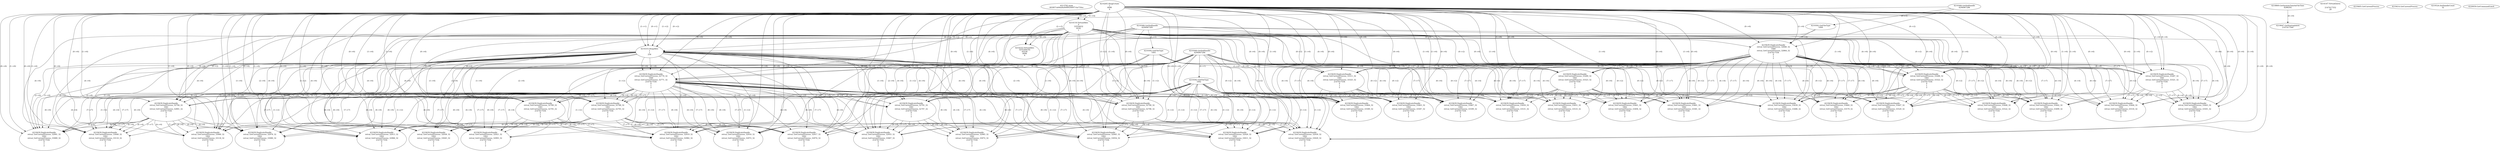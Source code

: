// Global SCDG with merge call
digraph {
	0 [label="4213792.main
003857ab9da8a00f892fd0f71da720ec"]
	1 [label="4214265.HeapCreate
1
4096
0"]
	2 [label="4218869.GetSystemTimeAsFileTime
4288292"]
	3 [label="4214116.VirtualAlloc
0
33554432
8192
1"]
	1 -> 3 [label="(1-->4)"]
	1 -> 3 [label="(0-->4)"]
	4 [label="4214147.VirtualQuery

2147417352
28"]
	5 [label="4214222.VirtualAlloc
3255304192
65536
4096
4"]
	3 -> 5 [label="(0-->1)"]
	1 -> 5 [label="(2-->3)"]
	3 -> 5 [label="(0-->0)"]
	6 [label="4219047.GetStartupInfoA
2147417564"]
	2 -> 6 [label="(0-->0)"]
	7 [label="4219368.GetStdHandle
4294967286"]
	8 [label="4219392.GetFileType
1000"]
	7 -> 8 [label="(0-->1)"]
	9 [label="4219405.GetCurrentProcess
"]
	10 [label="4219414.GetCurrentProcess
"]
	11 [label="4219439.DuplicateHandle
retval_GetCurrentProcess_32846_32
1000
retval_GetCurrentProcess_32864_32
2147417556
0
1
2"]
	7 -> 11 [label="(0-->2)"]
	8 -> 11 [label="(1-->2)"]
	1 -> 11 [label="(1-->6)"]
	1 -> 11 [label="(0-->6)"]
	3 -> 11 [label="(4-->6)"]
	12 [label="4219368.GetStdHandle
4294967285"]
	13 [label="4219392.GetFileType
1001"]
	12 -> 13 [label="(0-->1)"]
	14 [label="4219439.DuplicateHandle
retval_GetCurrentProcess_33288_32
1001
retval_GetCurrentProcess_33322_32
2147417556
0
1
2"]
	12 -> 14 [label="(0-->2)"]
	13 -> 14 [label="(1-->2)"]
	11 -> 14 [label="(4-->4)"]
	1 -> 14 [label="(1-->6)"]
	1 -> 14 [label="(0-->6)"]
	3 -> 14 [label="(4-->6)"]
	11 -> 14 [label="(6-->6)"]
	11 -> 14 [label="(7-->7)"]
	15 [label="4219368.GetStdHandle
4294967284"]
	16 [label="4219392.GetFileType
1002"]
	15 -> 16 [label="(0-->1)"]
	17 [label="4219439.DuplicateHandle
retval_GetCurrentProcess_33448_32
1002
retval_GetCurrentProcess_33522_32
2147417556
0
1
2"]
	15 -> 17 [label="(0-->2)"]
	16 -> 17 [label="(1-->2)"]
	11 -> 17 [label="(4-->4)"]
	14 -> 17 [label="(4-->4)"]
	1 -> 17 [label="(1-->6)"]
	1 -> 17 [label="(0-->6)"]
	3 -> 17 [label="(4-->6)"]
	11 -> 17 [label="(6-->6)"]
	14 -> 17 [label="(6-->6)"]
	11 -> 17 [label="(7-->7)"]
	14 -> 17 [label="(7-->7)"]
	18 [label="4219524.SetHandleCount
32"]
	19 [label="4220059.GetCommandLineA
"]
	20 [label="4219439.DuplicateHandle
retval_GetCurrentProcess_33447_32
1002
retval_GetCurrentProcess_33520_32
2147417556
0
1
2"]
	15 -> 20 [label="(0-->2)"]
	16 -> 20 [label="(1-->2)"]
	11 -> 20 [label="(4-->4)"]
	14 -> 20 [label="(4-->4)"]
	1 -> 20 [label="(1-->6)"]
	1 -> 20 [label="(0-->6)"]
	3 -> 20 [label="(4-->6)"]
	11 -> 20 [label="(6-->6)"]
	14 -> 20 [label="(6-->6)"]
	11 -> 20 [label="(7-->7)"]
	14 -> 20 [label="(7-->7)"]
	21 [label="4219439.DuplicateHandle
retval_GetCurrentProcess_33311_32
1001
retval_GetCurrentProcess_33325_32
2147417556
0
1
2"]
	12 -> 21 [label="(0-->2)"]
	13 -> 21 [label="(1-->2)"]
	11 -> 21 [label="(4-->4)"]
	1 -> 21 [label="(1-->6)"]
	1 -> 21 [label="(0-->6)"]
	3 -> 21 [label="(4-->6)"]
	11 -> 21 [label="(6-->6)"]
	11 -> 21 [label="(7-->7)"]
	22 [label="4219439.DuplicateHandle
retval_GetCurrentProcess_33467_32
1002
retval_GetCurrentProcess_33599_32
2147417556
0
1
2"]
	15 -> 22 [label="(0-->2)"]
	16 -> 22 [label="(1-->2)"]
	11 -> 22 [label="(4-->4)"]
	21 -> 22 [label="(4-->4)"]
	1 -> 22 [label="(1-->6)"]
	1 -> 22 [label="(0-->6)"]
	3 -> 22 [label="(4-->6)"]
	11 -> 22 [label="(6-->6)"]
	21 -> 22 [label="(6-->6)"]
	11 -> 22 [label="(7-->7)"]
	21 -> 22 [label="(7-->7)"]
	23 [label="4214333.HeapAlloc
1
1
256"]
	1 -> 23 [label="(1-->1)"]
	1 -> 23 [label="(0-->1)"]
	3 -> 23 [label="(4-->1)"]
	1 -> 23 [label="(1-->2)"]
	1 -> 23 [label="(0-->2)"]
	3 -> 23 [label="(4-->2)"]
	24 [label="4219439.DuplicateHandle
retval_GetCurrentProcess_32770_32
1000
retval_GetCurrentProcess_32771_32
2147417556
0
1
2"]
	7 -> 24 [label="(0-->2)"]
	8 -> 24 [label="(1-->2)"]
	1 -> 24 [label="(1-->6)"]
	1 -> 24 [label="(0-->6)"]
	3 -> 24 [label="(4-->6)"]
	23 -> 24 [label="(1-->6)"]
	23 -> 24 [label="(2-->6)"]
	25 [label="4219439.DuplicateHandle
retval_GetCurrentProcess_32788_32
1001
retval_GetCurrentProcess_32793_32
2147417556
0
1
2"]
	12 -> 25 [label="(0-->2)"]
	13 -> 25 [label="(1-->2)"]
	24 -> 25 [label="(4-->4)"]
	1 -> 25 [label="(1-->6)"]
	1 -> 25 [label="(0-->6)"]
	3 -> 25 [label="(4-->6)"]
	23 -> 25 [label="(1-->6)"]
	23 -> 25 [label="(2-->6)"]
	24 -> 25 [label="(6-->6)"]
	24 -> 25 [label="(7-->7)"]
	26 [label="4219439.DuplicateHandle
retval_GetCurrentProcess_32916_32
1002
retval_GetCurrentProcess_32972_32
2147417556
0
1
2"]
	15 -> 26 [label="(0-->2)"]
	16 -> 26 [label="(1-->2)"]
	24 -> 26 [label="(4-->4)"]
	25 -> 26 [label="(4-->4)"]
	1 -> 26 [label="(1-->6)"]
	1 -> 26 [label="(0-->6)"]
	3 -> 26 [label="(4-->6)"]
	23 -> 26 [label="(1-->6)"]
	23 -> 26 [label="(2-->6)"]
	24 -> 26 [label="(6-->6)"]
	25 -> 26 [label="(6-->6)"]
	24 -> 26 [label="(7-->7)"]
	25 -> 26 [label="(7-->7)"]
	27 [label="4219439.DuplicateHandle
retval_GetCurrentProcess_32917_32
1002
retval_GetCurrentProcess_32974_32
2147417556
0
1
2"]
	15 -> 27 [label="(0-->2)"]
	16 -> 27 [label="(1-->2)"]
	24 -> 27 [label="(4-->4)"]
	25 -> 27 [label="(4-->4)"]
	1 -> 27 [label="(1-->6)"]
	1 -> 27 [label="(0-->6)"]
	3 -> 27 [label="(4-->6)"]
	23 -> 27 [label="(1-->6)"]
	23 -> 27 [label="(2-->6)"]
	24 -> 27 [label="(6-->6)"]
	25 -> 27 [label="(6-->6)"]
	24 -> 27 [label="(7-->7)"]
	25 -> 27 [label="(7-->7)"]
	28 [label="4219439.DuplicateHandle
retval_GetCurrentProcess_32790_32
1001
retval_GetCurrentProcess_32796_32
2147417556
0
1
2"]
	12 -> 28 [label="(0-->2)"]
	13 -> 28 [label="(1-->2)"]
	24 -> 28 [label="(4-->4)"]
	1 -> 28 [label="(1-->6)"]
	1 -> 28 [label="(0-->6)"]
	3 -> 28 [label="(4-->6)"]
	23 -> 28 [label="(1-->6)"]
	23 -> 28 [label="(2-->6)"]
	24 -> 28 [label="(6-->6)"]
	24 -> 28 [label="(7-->7)"]
	29 [label="4219439.DuplicateHandle
retval_GetCurrentProcess_32926_32
1002
retval_GetCurrentProcess_33011_32
2147417556
0
1
2"]
	15 -> 29 [label="(0-->2)"]
	16 -> 29 [label="(1-->2)"]
	24 -> 29 [label="(4-->4)"]
	28 -> 29 [label="(4-->4)"]
	1 -> 29 [label="(1-->6)"]
	1 -> 29 [label="(0-->6)"]
	3 -> 29 [label="(4-->6)"]
	23 -> 29 [label="(1-->6)"]
	23 -> 29 [label="(2-->6)"]
	24 -> 29 [label="(6-->6)"]
	28 -> 29 [label="(6-->6)"]
	24 -> 29 [label="(7-->7)"]
	28 -> 29 [label="(7-->7)"]
	30 [label="4219439.DuplicateHandle
retval_GetCurrentProcess_32913_32
1002
retval_GetCurrentProcess_32966_32
2147417556
0
1
2"]
	15 -> 30 [label="(0-->2)"]
	16 -> 30 [label="(1-->2)"]
	24 -> 30 [label="(4-->4)"]
	25 -> 30 [label="(4-->4)"]
	1 -> 30 [label="(1-->6)"]
	1 -> 30 [label="(0-->6)"]
	3 -> 30 [label="(4-->6)"]
	23 -> 30 [label="(1-->6)"]
	23 -> 30 [label="(2-->6)"]
	24 -> 30 [label="(6-->6)"]
	25 -> 30 [label="(6-->6)"]
	24 -> 30 [label="(7-->7)"]
	25 -> 30 [label="(7-->7)"]
	31 [label="4219439.DuplicateHandle
retval_GetCurrentProcess_32930_32
1002
retval_GetCurrentProcess_33029_32
2147417556
0
1
2"]
	15 -> 31 [label="(0-->2)"]
	16 -> 31 [label="(1-->2)"]
	24 -> 31 [label="(4-->4)"]
	28 -> 31 [label="(4-->4)"]
	1 -> 31 [label="(1-->6)"]
	1 -> 31 [label="(0-->6)"]
	3 -> 31 [label="(4-->6)"]
	23 -> 31 [label="(1-->6)"]
	23 -> 31 [label="(2-->6)"]
	24 -> 31 [label="(6-->6)"]
	28 -> 31 [label="(6-->6)"]
	24 -> 31 [label="(7-->7)"]
	28 -> 31 [label="(7-->7)"]
	32 [label="4219439.DuplicateHandle
retval_GetCurrentProcess_32936_32
1002
retval_GetCurrentProcess_33045_32
2147417556
0
1
2"]
	15 -> 32 [label="(0-->2)"]
	16 -> 32 [label="(1-->2)"]
	24 -> 32 [label="(4-->4)"]
	25 -> 32 [label="(4-->4)"]
	1 -> 32 [label="(1-->6)"]
	1 -> 32 [label="(0-->6)"]
	3 -> 32 [label="(4-->6)"]
	23 -> 32 [label="(1-->6)"]
	23 -> 32 [label="(2-->6)"]
	24 -> 32 [label="(6-->6)"]
	25 -> 32 [label="(6-->6)"]
	24 -> 32 [label="(7-->7)"]
	25 -> 32 [label="(7-->7)"]
	33 [label="4219439.DuplicateHandle
retval_GetCurrentProcess_32789_32
1001
retval_GetCurrentProcess_32795_32
2147417556
0
1
2"]
	12 -> 33 [label="(0-->2)"]
	13 -> 33 [label="(1-->2)"]
	24 -> 33 [label="(4-->4)"]
	1 -> 33 [label="(1-->6)"]
	1 -> 33 [label="(0-->6)"]
	3 -> 33 [label="(4-->6)"]
	23 -> 33 [label="(1-->6)"]
	23 -> 33 [label="(2-->6)"]
	24 -> 33 [label="(6-->6)"]
	24 -> 33 [label="(7-->7)"]
	34 [label="4219439.DuplicateHandle
retval_GetCurrentProcess_32919_32
1002
retval_GetCurrentProcess_32982_32
2147417556
0
1
2"]
	15 -> 34 [label="(0-->2)"]
	16 -> 34 [label="(1-->2)"]
	24 -> 34 [label="(4-->4)"]
	33 -> 34 [label="(4-->4)"]
	1 -> 34 [label="(1-->6)"]
	1 -> 34 [label="(0-->6)"]
	3 -> 34 [label="(4-->6)"]
	23 -> 34 [label="(1-->6)"]
	23 -> 34 [label="(2-->6)"]
	24 -> 34 [label="(6-->6)"]
	33 -> 34 [label="(6-->6)"]
	24 -> 34 [label="(7-->7)"]
	33 -> 34 [label="(7-->7)"]
	35 [label="4219439.DuplicateHandle
retval_GetCurrentProcess_32921_32
1002
retval_GetCurrentProcess_32993_32
2147417556
0
1
2"]
	15 -> 35 [label="(0-->2)"]
	16 -> 35 [label="(1-->2)"]
	24 -> 35 [label="(4-->4)"]
	33 -> 35 [label="(4-->4)"]
	1 -> 35 [label="(1-->6)"]
	1 -> 35 [label="(0-->6)"]
	3 -> 35 [label="(4-->6)"]
	23 -> 35 [label="(1-->6)"]
	23 -> 35 [label="(2-->6)"]
	24 -> 35 [label="(6-->6)"]
	33 -> 35 [label="(6-->6)"]
	24 -> 35 [label="(7-->7)"]
	33 -> 35 [label="(7-->7)"]
	36 [label="4219439.DuplicateHandle
retval_GetCurrentProcess_32945_32
1002
retval_GetCurrentProcess_33054_32
2147417556
0
1
2"]
	15 -> 36 [label="(0-->2)"]
	16 -> 36 [label="(1-->2)"]
	24 -> 36 [label="(4-->4)"]
	28 -> 36 [label="(4-->4)"]
	1 -> 36 [label="(1-->6)"]
	1 -> 36 [label="(0-->6)"]
	3 -> 36 [label="(4-->6)"]
	23 -> 36 [label="(1-->6)"]
	23 -> 36 [label="(2-->6)"]
	24 -> 36 [label="(6-->6)"]
	28 -> 36 [label="(6-->6)"]
	24 -> 36 [label="(7-->7)"]
	28 -> 36 [label="(7-->7)"]
	37 [label="4219439.DuplicateHandle
retval_GetCurrentProcess_32794_32
1001
retval_GetCurrentProcess_32801_32
2147417556
0
1
2"]
	12 -> 37 [label="(0-->2)"]
	13 -> 37 [label="(1-->2)"]
	24 -> 37 [label="(4-->4)"]
	1 -> 37 [label="(1-->6)"]
	1 -> 37 [label="(0-->6)"]
	3 -> 37 [label="(4-->6)"]
	23 -> 37 [label="(1-->6)"]
	23 -> 37 [label="(2-->6)"]
	24 -> 37 [label="(6-->6)"]
	24 -> 37 [label="(7-->7)"]
	38 [label="4219439.DuplicateHandle
retval_GetCurrentProcess_32976_32
1002
retval_GetCurrentProcess_33080_32
2147417556
0
1
2"]
	15 -> 38 [label="(0-->2)"]
	16 -> 38 [label="(1-->2)"]
	24 -> 38 [label="(4-->4)"]
	37 -> 38 [label="(4-->4)"]
	1 -> 38 [label="(1-->6)"]
	1 -> 38 [label="(0-->6)"]
	3 -> 38 [label="(4-->6)"]
	23 -> 38 [label="(1-->6)"]
	23 -> 38 [label="(2-->6)"]
	24 -> 38 [label="(6-->6)"]
	37 -> 38 [label="(6-->6)"]
	24 -> 38 [label="(7-->7)"]
	37 -> 38 [label="(7-->7)"]
	39 [label="4219439.DuplicateHandle
retval_GetCurrentProcess_32991_32
1002
retval_GetCurrentProcess_33089_32
2147417556
0
1
2"]
	15 -> 39 [label="(0-->2)"]
	16 -> 39 [label="(1-->2)"]
	24 -> 39 [label="(4-->4)"]
	37 -> 39 [label="(4-->4)"]
	1 -> 39 [label="(1-->6)"]
	1 -> 39 [label="(0-->6)"]
	3 -> 39 [label="(4-->6)"]
	23 -> 39 [label="(1-->6)"]
	23 -> 39 [label="(2-->6)"]
	24 -> 39 [label="(6-->6)"]
	37 -> 39 [label="(6-->6)"]
	24 -> 39 [label="(7-->7)"]
	37 -> 39 [label="(7-->7)"]
	40 [label="4219439.DuplicateHandle
retval_GetCurrentProcess_33060_32
1002
retval_GetCurrentProcess_33118_32
2147417556
0
1
2"]
	15 -> 40 [label="(0-->2)"]
	16 -> 40 [label="(1-->2)"]
	24 -> 40 [label="(4-->4)"]
	37 -> 40 [label="(4-->4)"]
	1 -> 40 [label="(1-->6)"]
	1 -> 40 [label="(0-->6)"]
	3 -> 40 [label="(4-->6)"]
	23 -> 40 [label="(1-->6)"]
	23 -> 40 [label="(2-->6)"]
	24 -> 40 [label="(6-->6)"]
	37 -> 40 [label="(6-->6)"]
	24 -> 40 [label="(7-->7)"]
	37 -> 40 [label="(7-->7)"]
	41 [label="4219439.DuplicateHandle
retval_GetCurrentProcess_32791_32
1001
retval_GetCurrentProcess_32797_32
2147417556
0
1
2"]
	12 -> 41 [label="(0-->2)"]
	13 -> 41 [label="(1-->2)"]
	24 -> 41 [label="(4-->4)"]
	1 -> 41 [label="(1-->6)"]
	1 -> 41 [label="(0-->6)"]
	3 -> 41 [label="(4-->6)"]
	23 -> 41 [label="(1-->6)"]
	23 -> 41 [label="(2-->6)"]
	24 -> 41 [label="(6-->6)"]
	24 -> 41 [label="(7-->7)"]
	42 [label="4219439.DuplicateHandle
retval_GetCurrentProcess_32955_32
1002
retval_GetCurrentProcess_33067_32
2147417556
0
1
2"]
	15 -> 42 [label="(0-->2)"]
	16 -> 42 [label="(1-->2)"]
	24 -> 42 [label="(4-->4)"]
	41 -> 42 [label="(4-->4)"]
	1 -> 42 [label="(1-->6)"]
	1 -> 42 [label="(0-->6)"]
	3 -> 42 [label="(4-->6)"]
	23 -> 42 [label="(1-->6)"]
	23 -> 42 [label="(2-->6)"]
	24 -> 42 [label="(6-->6)"]
	41 -> 42 [label="(6-->6)"]
	24 -> 42 [label="(7-->7)"]
	41 -> 42 [label="(7-->7)"]
	43 [label="4219439.DuplicateHandle
retval_GetCurrentProcess_32965_32
1002
retval_GetCurrentProcess_33072_32
2147417556
0
1
2"]
	15 -> 43 [label="(0-->2)"]
	16 -> 43 [label="(1-->2)"]
	24 -> 43 [label="(4-->4)"]
	41 -> 43 [label="(4-->4)"]
	1 -> 43 [label="(1-->6)"]
	1 -> 43 [label="(0-->6)"]
	3 -> 43 [label="(4-->6)"]
	23 -> 43 [label="(1-->6)"]
	23 -> 43 [label="(2-->6)"]
	24 -> 43 [label="(6-->6)"]
	41 -> 43 [label="(6-->6)"]
	24 -> 43 [label="(7-->7)"]
	41 -> 43 [label="(7-->7)"]
	44 [label="4219439.DuplicateHandle
retval_GetCurrentProcess_33040_32
1002
retval_GetCurrentProcess_33110_32
2147417556
0
1
2"]
	15 -> 44 [label="(0-->2)"]
	16 -> 44 [label="(1-->2)"]
	24 -> 44 [label="(4-->4)"]
	37 -> 44 [label="(4-->4)"]
	1 -> 44 [label="(1-->6)"]
	1 -> 44 [label="(0-->6)"]
	3 -> 44 [label="(4-->6)"]
	23 -> 44 [label="(1-->6)"]
	23 -> 44 [label="(2-->6)"]
	24 -> 44 [label="(6-->6)"]
	37 -> 44 [label="(6-->6)"]
	24 -> 44 [label="(7-->7)"]
	37 -> 44 [label="(7-->7)"]
	45 [label="4219439.DuplicateHandle
retval_GetCurrentProcess_33439_32
1002
retval_GetCurrentProcess_33486_32
2147417556
0
1
2"]
	15 -> 45 [label="(0-->2)"]
	16 -> 45 [label="(1-->2)"]
	11 -> 45 [label="(4-->4)"]
	14 -> 45 [label="(4-->4)"]
	1 -> 45 [label="(1-->6)"]
	1 -> 45 [label="(0-->6)"]
	3 -> 45 [label="(4-->6)"]
	11 -> 45 [label="(6-->6)"]
	14 -> 45 [label="(6-->6)"]
	11 -> 45 [label="(7-->7)"]
	14 -> 45 [label="(7-->7)"]
	46 [label="4219439.DuplicateHandle
retval_GetCurrentProcess_33442_32
1002
retval_GetCurrentProcess_33499_32
2147417556
0
1
2"]
	15 -> 46 [label="(0-->2)"]
	16 -> 46 [label="(1-->2)"]
	11 -> 46 [label="(4-->4)"]
	14 -> 46 [label="(4-->4)"]
	1 -> 46 [label="(1-->6)"]
	1 -> 46 [label="(0-->6)"]
	3 -> 46 [label="(4-->6)"]
	11 -> 46 [label="(6-->6)"]
	14 -> 46 [label="(6-->6)"]
	11 -> 46 [label="(7-->7)"]
	14 -> 46 [label="(7-->7)"]
	47 [label="4219439.DuplicateHandle
retval_GetCurrentProcess_33289_32
1001
retval_GetCurrentProcess_33323_32
2147417556
0
1
2"]
	12 -> 47 [label="(0-->2)"]
	13 -> 47 [label="(1-->2)"]
	11 -> 47 [label="(4-->4)"]
	1 -> 47 [label="(1-->6)"]
	1 -> 47 [label="(0-->6)"]
	3 -> 47 [label="(4-->6)"]
	11 -> 47 [label="(6-->6)"]
	11 -> 47 [label="(7-->7)"]
	48 [label="4219439.DuplicateHandle
retval_GetCurrentProcess_33450_32
1002
retval_GetCurrentProcess_33531_32
2147417556
0
1
2"]
	15 -> 48 [label="(0-->2)"]
	16 -> 48 [label="(1-->2)"]
	11 -> 48 [label="(4-->4)"]
	47 -> 48 [label="(4-->4)"]
	1 -> 48 [label="(1-->6)"]
	1 -> 48 [label="(0-->6)"]
	3 -> 48 [label="(4-->6)"]
	11 -> 48 [label="(6-->6)"]
	47 -> 48 [label="(6-->6)"]
	11 -> 48 [label="(7-->7)"]
	47 -> 48 [label="(7-->7)"]
	49 [label="4219439.DuplicateHandle
retval_GetCurrentProcess_33451_32
1002
retval_GetCurrentProcess_33533_32
2147417556
0
1
2"]
	15 -> 49 [label="(0-->2)"]
	16 -> 49 [label="(1-->2)"]
	11 -> 49 [label="(4-->4)"]
	47 -> 49 [label="(4-->4)"]
	1 -> 49 [label="(1-->6)"]
	1 -> 49 [label="(0-->6)"]
	3 -> 49 [label="(4-->6)"]
	11 -> 49 [label="(6-->6)"]
	47 -> 49 [label="(6-->6)"]
	11 -> 49 [label="(7-->7)"]
	47 -> 49 [label="(7-->7)"]
	50 [label="4219439.DuplicateHandle
retval_GetCurrentProcess_33441_32
1002
retval_GetCurrentProcess_33494_32
2147417556
0
1
2"]
	15 -> 50 [label="(0-->2)"]
	16 -> 50 [label="(1-->2)"]
	11 -> 50 [label="(4-->4)"]
	47 -> 50 [label="(4-->4)"]
	1 -> 50 [label="(1-->6)"]
	1 -> 50 [label="(0-->6)"]
	3 -> 50 [label="(4-->6)"]
	11 -> 50 [label="(6-->6)"]
	47 -> 50 [label="(6-->6)"]
	11 -> 50 [label="(7-->7)"]
	47 -> 50 [label="(7-->7)"]
	51 [label="4219439.DuplicateHandle
retval_GetCurrentProcess_33287_32
1001
retval_GetCurrentProcess_33321_32
2147417556
0
1
2"]
	12 -> 51 [label="(0-->2)"]
	13 -> 51 [label="(1-->2)"]
	11 -> 51 [label="(4-->4)"]
	1 -> 51 [label="(1-->6)"]
	1 -> 51 [label="(0-->6)"]
	3 -> 51 [label="(4-->6)"]
	11 -> 51 [label="(6-->6)"]
	11 -> 51 [label="(7-->7)"]
	52 [label="4219439.DuplicateHandle
retval_GetCurrentProcess_33443_32
1002
retval_GetCurrentProcess_33501_32
2147417556
0
1
2"]
	15 -> 52 [label="(0-->2)"]
	16 -> 52 [label="(1-->2)"]
	11 -> 52 [label="(4-->4)"]
	51 -> 52 [label="(4-->4)"]
	1 -> 52 [label="(1-->6)"]
	1 -> 52 [label="(0-->6)"]
	3 -> 52 [label="(4-->6)"]
	11 -> 52 [label="(6-->6)"]
	51 -> 52 [label="(6-->6)"]
	11 -> 52 [label="(7-->7)"]
	51 -> 52 [label="(7-->7)"]
	53 [label="4219439.DuplicateHandle
retval_GetCurrentProcess_33461_32
1002
retval_GetCurrentProcess_33581_32
2147417556
0
1
2"]
	15 -> 53 [label="(0-->2)"]
	16 -> 53 [label="(1-->2)"]
	11 -> 53 [label="(4-->4)"]
	47 -> 53 [label="(4-->4)"]
	1 -> 53 [label="(1-->6)"]
	1 -> 53 [label="(0-->6)"]
	3 -> 53 [label="(4-->6)"]
	11 -> 53 [label="(6-->6)"]
	47 -> 53 [label="(6-->6)"]
	11 -> 53 [label="(7-->7)"]
	47 -> 53 [label="(7-->7)"]
	54 [label="4219439.DuplicateHandle
retval_GetCurrentProcess_33460_32
1002
retval_GetCurrentProcess_33579_32
2147417556
0
1
2"]
	15 -> 54 [label="(0-->2)"]
	16 -> 54 [label="(1-->2)"]
	11 -> 54 [label="(4-->4)"]
	14 -> 54 [label="(4-->4)"]
	1 -> 54 [label="(1-->6)"]
	1 -> 54 [label="(0-->6)"]
	3 -> 54 [label="(4-->6)"]
	11 -> 54 [label="(6-->6)"]
	14 -> 54 [label="(6-->6)"]
	11 -> 54 [label="(7-->7)"]
	14 -> 54 [label="(7-->7)"]
	55 [label="4219439.DuplicateHandle
retval_GetCurrentProcess_33444_32
1002
retval_GetCurrentProcess_33516_32
2147417556
0
1
2"]
	15 -> 55 [label="(0-->2)"]
	16 -> 55 [label="(1-->2)"]
	11 -> 55 [label="(4-->4)"]
	51 -> 55 [label="(4-->4)"]
	1 -> 55 [label="(1-->6)"]
	1 -> 55 [label="(0-->6)"]
	3 -> 55 [label="(4-->6)"]
	11 -> 55 [label="(6-->6)"]
	51 -> 55 [label="(6-->6)"]
	11 -> 55 [label="(7-->7)"]
	51 -> 55 [label="(7-->7)"]
	56 [label="4219439.DuplicateHandle
retval_GetCurrentProcess_33463_32
1002
retval_GetCurrentProcess_33587_32
2147417556
0
1
2"]
	15 -> 56 [label="(0-->2)"]
	16 -> 56 [label="(1-->2)"]
	11 -> 56 [label="(4-->4)"]
	21 -> 56 [label="(4-->4)"]
	1 -> 56 [label="(1-->6)"]
	1 -> 56 [label="(0-->6)"]
	3 -> 56 [label="(4-->6)"]
	11 -> 56 [label="(6-->6)"]
	21 -> 56 [label="(6-->6)"]
	11 -> 56 [label="(7-->7)"]
	21 -> 56 [label="(7-->7)"]
	57 [label="4219439.DuplicateHandle
retval_GetCurrentProcess_33464_32
1002
retval_GetCurrentProcess_33589_32
2147417556
0
1
2"]
	15 -> 57 [label="(0-->2)"]
	16 -> 57 [label="(1-->2)"]
	11 -> 57 [label="(4-->4)"]
	21 -> 57 [label="(4-->4)"]
	1 -> 57 [label="(1-->6)"]
	1 -> 57 [label="(0-->6)"]
	3 -> 57 [label="(4-->6)"]
	11 -> 57 [label="(6-->6)"]
	21 -> 57 [label="(6-->6)"]
	11 -> 57 [label="(7-->7)"]
	21 -> 57 [label="(7-->7)"]
}
